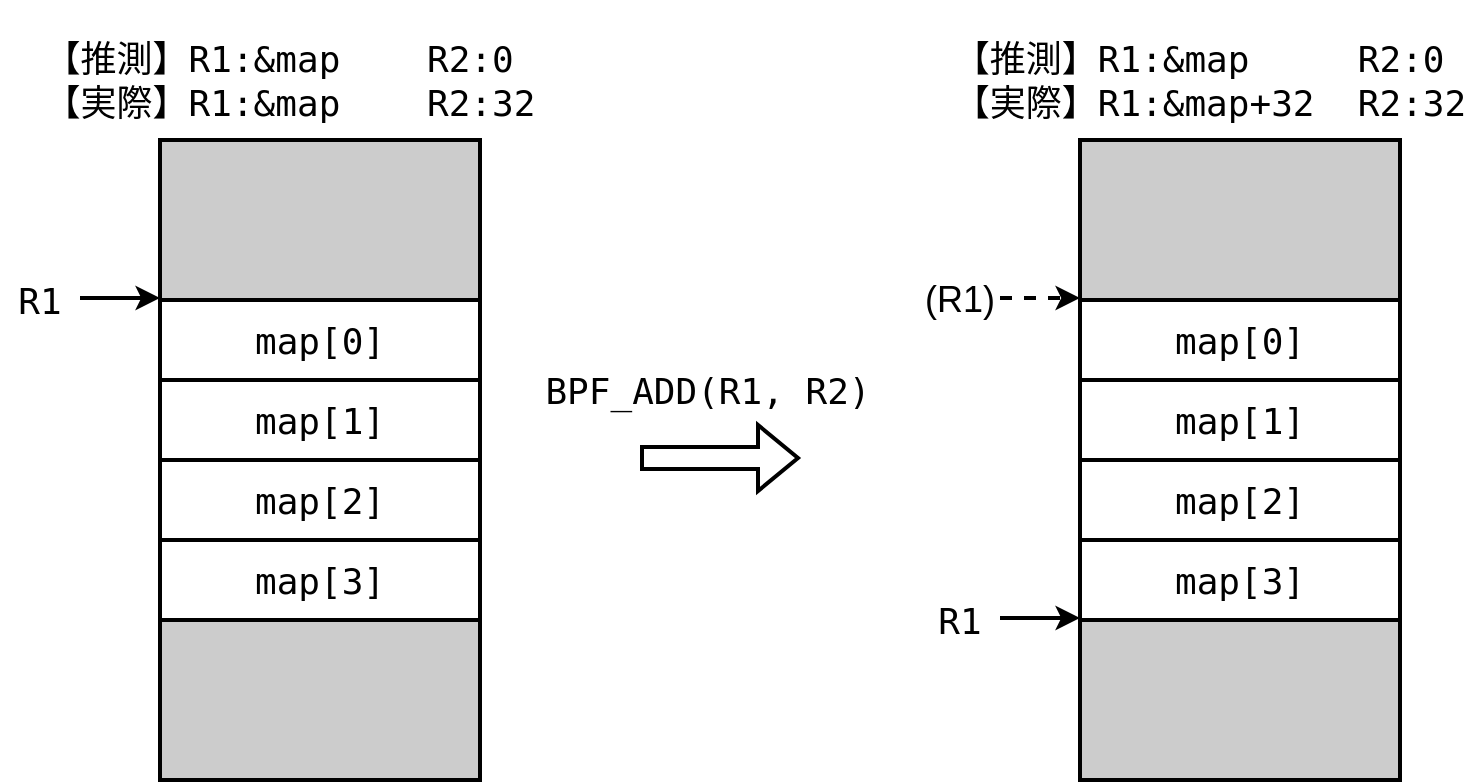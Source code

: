 <mxfile version="20.0.3" type="device"><diagram id="TvjQuYd8gFNZAztpLunr" name="Page-1"><mxGraphModel dx="1350" dy="734" grid="1" gridSize="10" guides="1" tooltips="1" connect="1" arrows="1" fold="1" page="1" pageScale="1" pageWidth="827" pageHeight="1169" math="0" shadow="0"><root><mxCell id="0"/><mxCell id="1" parent="0"/><mxCell id="Q9RJbHi-ppGSuX2TZ1fp-1" value="&lt;pre&gt;&lt;font style=&quot;font-size: 18px;&quot;&gt;map[0]&lt;/font&gt;&lt;/pre&gt;" style="rounded=0;whiteSpace=wrap;html=1;strokeWidth=2;" vertex="1" parent="1"><mxGeometry x="140" y="160" width="160" height="40" as="geometry"/></mxCell><mxCell id="Q9RJbHi-ppGSuX2TZ1fp-2" value="&lt;pre&gt;&lt;font style=&quot;font-size: 18px;&quot;&gt;map[1]&lt;/font&gt;&lt;/pre&gt;" style="rounded=0;whiteSpace=wrap;html=1;strokeWidth=2;" vertex="1" parent="1"><mxGeometry x="140" y="200" width="160" height="40" as="geometry"/></mxCell><mxCell id="Q9RJbHi-ppGSuX2TZ1fp-3" value="&lt;pre&gt;&lt;font style=&quot;font-size: 18px;&quot;&gt;map[2]&lt;/font&gt;&lt;/pre&gt;" style="rounded=0;whiteSpace=wrap;html=1;strokeWidth=2;" vertex="1" parent="1"><mxGeometry x="140" y="240" width="160" height="40" as="geometry"/></mxCell><mxCell id="Q9RJbHi-ppGSuX2TZ1fp-4" value="&lt;pre&gt;&lt;font style=&quot;font-size: 18px;&quot;&gt;map[3]&lt;/font&gt;&lt;/pre&gt;" style="rounded=0;whiteSpace=wrap;html=1;strokeWidth=2;" vertex="1" parent="1"><mxGeometry x="140" y="280" width="160" height="40" as="geometry"/></mxCell><mxCell id="Q9RJbHi-ppGSuX2TZ1fp-5" value="" style="rounded=0;whiteSpace=wrap;html=1;strokeWidth=2;fillColor=#CCCCCC;" vertex="1" parent="1"><mxGeometry x="140" y="320" width="160" height="80" as="geometry"/></mxCell><mxCell id="Q9RJbHi-ppGSuX2TZ1fp-6" value="" style="rounded=0;whiteSpace=wrap;html=1;strokeWidth=2;fillColor=#CCCCCC;" vertex="1" parent="1"><mxGeometry x="140" y="80" width="160" height="80" as="geometry"/></mxCell><mxCell id="Q9RJbHi-ppGSuX2TZ1fp-7" value="" style="endArrow=classic;html=1;rounded=0;fontSize=18;strokeWidth=2;" edge="1" parent="1"><mxGeometry width="50" height="50" relative="1" as="geometry"><mxPoint x="100" y="159" as="sourcePoint"/><mxPoint x="140" y="159" as="targetPoint"/></mxGeometry></mxCell><mxCell id="Q9RJbHi-ppGSuX2TZ1fp-8" value="&lt;pre&gt;R1&lt;/pre&gt;" style="text;html=1;align=center;verticalAlign=middle;whiteSpace=wrap;rounded=0;labelBackgroundColor=none;fontSize=18;" vertex="1" parent="1"><mxGeometry x="60" y="140" width="40" height="40" as="geometry"/></mxCell><mxCell id="Q9RJbHi-ppGSuX2TZ1fp-9" value="&lt;pre&gt;【推測】R1:&amp;amp;map    R2:0 &lt;br&gt;【実際】R1:&amp;amp;map    R2:32&lt;br&gt;&lt;/pre&gt;" style="text;html=1;align=center;verticalAlign=middle;whiteSpace=wrap;rounded=0;labelBackgroundColor=none;fontSize=18;" vertex="1" parent="1"><mxGeometry x="70" y="30" width="270" height="40" as="geometry"/></mxCell><mxCell id="Q9RJbHi-ppGSuX2TZ1fp-10" value="&lt;pre&gt;&lt;font style=&quot;font-size: 18px;&quot;&gt;map[0]&lt;/font&gt;&lt;/pre&gt;" style="rounded=0;whiteSpace=wrap;html=1;strokeWidth=2;" vertex="1" parent="1"><mxGeometry x="600" y="160" width="160" height="40" as="geometry"/></mxCell><mxCell id="Q9RJbHi-ppGSuX2TZ1fp-11" value="&lt;pre&gt;&lt;font style=&quot;font-size: 18px;&quot;&gt;map[1]&lt;/font&gt;&lt;/pre&gt;" style="rounded=0;whiteSpace=wrap;html=1;strokeWidth=2;" vertex="1" parent="1"><mxGeometry x="600" y="200" width="160" height="40" as="geometry"/></mxCell><mxCell id="Q9RJbHi-ppGSuX2TZ1fp-12" value="&lt;pre&gt;&lt;font style=&quot;font-size: 18px;&quot;&gt;map[2]&lt;/font&gt;&lt;/pre&gt;" style="rounded=0;whiteSpace=wrap;html=1;strokeWidth=2;" vertex="1" parent="1"><mxGeometry x="600" y="240" width="160" height="40" as="geometry"/></mxCell><mxCell id="Q9RJbHi-ppGSuX2TZ1fp-13" value="&lt;pre&gt;&lt;font style=&quot;font-size: 18px;&quot;&gt;map[3]&lt;/font&gt;&lt;/pre&gt;" style="rounded=0;whiteSpace=wrap;html=1;strokeWidth=2;" vertex="1" parent="1"><mxGeometry x="600" y="280" width="160" height="40" as="geometry"/></mxCell><mxCell id="Q9RJbHi-ppGSuX2TZ1fp-14" value="" style="rounded=0;whiteSpace=wrap;html=1;strokeWidth=2;fillColor=#CCCCCC;" vertex="1" parent="1"><mxGeometry x="600" y="320" width="160" height="80" as="geometry"/></mxCell><mxCell id="Q9RJbHi-ppGSuX2TZ1fp-15" value="" style="rounded=0;whiteSpace=wrap;html=1;strokeWidth=2;fillColor=#CCCCCC;" vertex="1" parent="1"><mxGeometry x="600" y="80" width="160" height="80" as="geometry"/></mxCell><mxCell id="Q9RJbHi-ppGSuX2TZ1fp-16" value="" style="endArrow=classic;html=1;rounded=0;fontSize=18;strokeWidth=2;" edge="1" parent="1"><mxGeometry width="50" height="50" relative="1" as="geometry"><mxPoint x="560" y="319" as="sourcePoint"/><mxPoint x="600" y="319" as="targetPoint"/></mxGeometry></mxCell><mxCell id="Q9RJbHi-ppGSuX2TZ1fp-17" value="&lt;pre&gt;R1&lt;/pre&gt;" style="text;html=1;align=center;verticalAlign=middle;whiteSpace=wrap;rounded=0;labelBackgroundColor=none;fontSize=18;" vertex="1" parent="1"><mxGeometry x="520" y="300" width="40" height="40" as="geometry"/></mxCell><mxCell id="Q9RJbHi-ppGSuX2TZ1fp-18" value="&lt;pre&gt;【推測】R1:&amp;amp;map     R2:0 &lt;br&gt;【実際】R1:&amp;amp;map+32  R2:32&lt;br&gt;&lt;/pre&gt;" style="text;html=1;align=center;verticalAlign=middle;whiteSpace=wrap;rounded=0;labelBackgroundColor=none;fontSize=18;" vertex="1" parent="1"><mxGeometry x="530" y="30" width="270" height="40" as="geometry"/></mxCell><mxCell id="Q9RJbHi-ppGSuX2TZ1fp-20" value="" style="endArrow=classic;html=1;rounded=0;fontSize=18;strokeWidth=2;dashed=1;" edge="1" parent="1"><mxGeometry width="50" height="50" relative="1" as="geometry"><mxPoint x="560" y="159" as="sourcePoint"/><mxPoint x="600" y="159" as="targetPoint"/></mxGeometry></mxCell><mxCell id="Q9RJbHi-ppGSuX2TZ1fp-21" value="(R1)" style="text;html=1;align=center;verticalAlign=middle;whiteSpace=wrap;rounded=0;labelBackgroundColor=none;fontSize=18;" vertex="1" parent="1"><mxGeometry x="520" y="140" width="40" height="40" as="geometry"/></mxCell><mxCell id="Q9RJbHi-ppGSuX2TZ1fp-23" value="" style="shape=flexArrow;endArrow=classic;html=1;rounded=0;fontSize=18;strokeWidth=2;" edge="1" parent="1"><mxGeometry width="50" height="50" relative="1" as="geometry"><mxPoint x="380" y="239" as="sourcePoint"/><mxPoint x="460" y="239" as="targetPoint"/></mxGeometry></mxCell><mxCell id="Q9RJbHi-ppGSuX2TZ1fp-24" value="&lt;pre&gt;BPF_ADD(R1, R2)&lt;/pre&gt;" style="text;html=1;strokeColor=none;fillColor=none;align=center;verticalAlign=middle;whiteSpace=wrap;rounded=0;labelBackgroundColor=none;fontSize=18;" vertex="1" parent="1"><mxGeometry x="329" y="190" width="170" height="30" as="geometry"/></mxCell></root></mxGraphModel></diagram></mxfile>